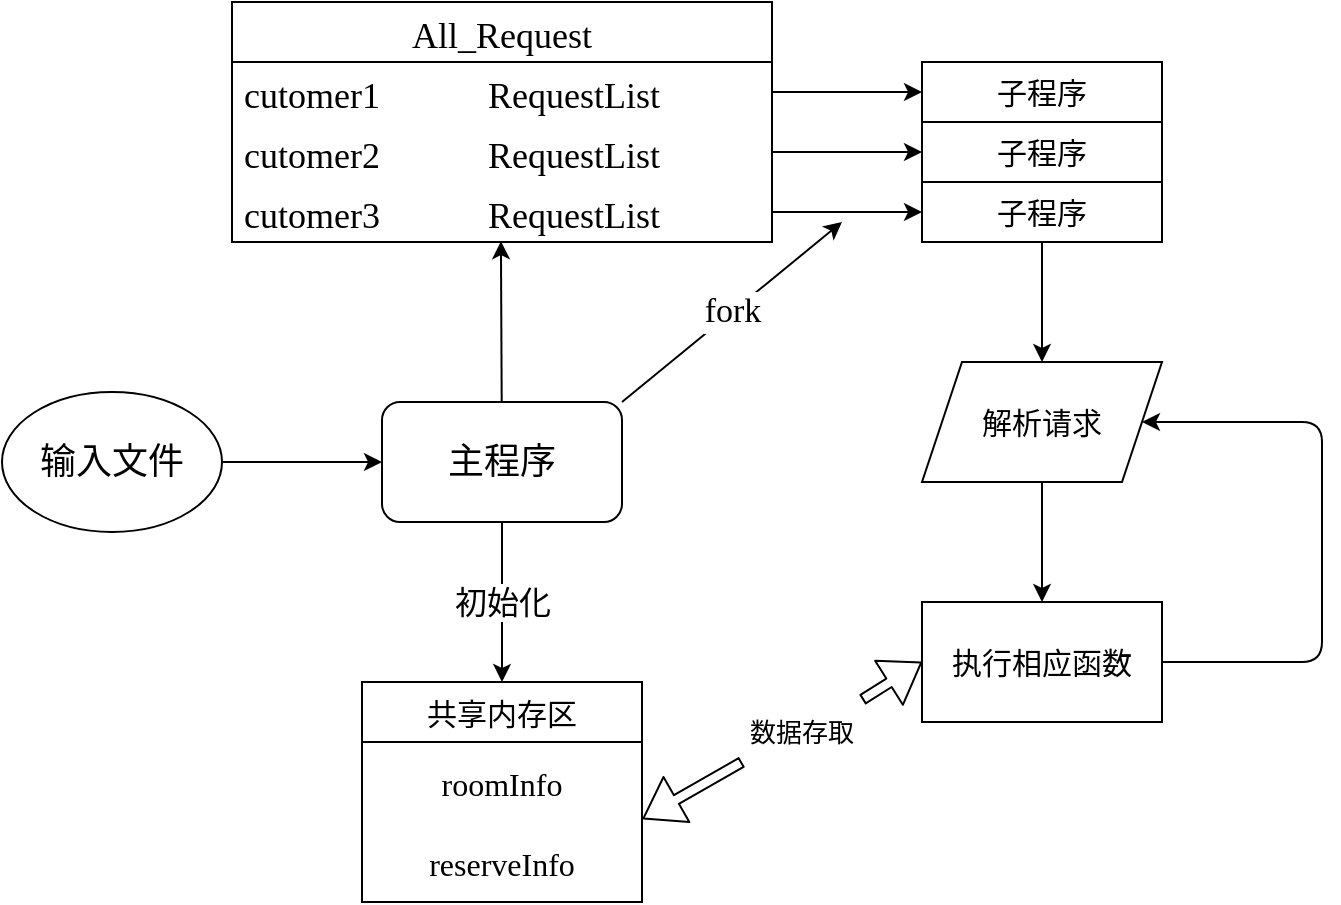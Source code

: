 <mxfile>
    <diagram id="hWtlMBCH_t_b24WHNnoX" name="第 1 页">
        <mxGraphModel dx="786" dy="530" grid="1" gridSize="10" guides="1" tooltips="1" connect="1" arrows="1" fold="1" page="1" pageScale="1" pageWidth="827" pageHeight="1169" math="0" shadow="0">
            <root>
                <mxCell id="0"/>
                <mxCell id="1" parent="0"/>
                <mxCell id="12" style="edgeStyle=none;html=1;entryX=0.498;entryY=0.986;entryDx=0;entryDy=0;entryPerimeter=0;fontFamily=Times New Roman;fontSize=18;" edge="1" parent="1" source="2" target="10">
                    <mxGeometry relative="1" as="geometry"/>
                </mxCell>
                <mxCell id="2" value="&lt;font style=&quot;font-size: 18px&quot; face=&quot;Comic Sans MS&quot;&gt;主程序&lt;/font&gt;" style="rounded=1;whiteSpace=wrap;html=1;" vertex="1" parent="1">
                    <mxGeometry x="320" y="230" width="120" height="60" as="geometry"/>
                </mxCell>
                <mxCell id="4" style="edgeStyle=none;html=1;entryX=0;entryY=0.5;entryDx=0;entryDy=0;fontFamily=Helvetica;fontSize=18;exitX=1;exitY=0.5;exitDx=0;exitDy=0;" edge="1" parent="1" target="2">
                    <mxGeometry relative="1" as="geometry">
                        <mxPoint x="240" y="260" as="sourcePoint"/>
                    </mxGeometry>
                </mxCell>
                <mxCell id="7" value="All_Request" style="swimlane;fontStyle=0;childLayout=stackLayout;horizontal=1;startSize=30;horizontalStack=0;resizeParent=1;resizeParentMax=0;resizeLast=0;collapsible=1;marginBottom=0;fontFamily=Times New Roman;fontSize=18;" vertex="1" parent="1">
                    <mxGeometry x="245" y="30" width="270" height="120" as="geometry">
                        <mxRectangle x="210" y="30" width="120" height="30" as="alternateBounds"/>
                    </mxGeometry>
                </mxCell>
                <mxCell id="8" value="cutomer1            RequestList" style="text;strokeColor=none;fillColor=none;align=left;verticalAlign=middle;spacingLeft=4;spacingRight=4;overflow=hidden;points=[[0,0.5],[1,0.5]];portConstraint=eastwest;rotatable=0;fontFamily=Times New Roman;fontSize=18;" vertex="1" parent="7">
                    <mxGeometry y="30" width="270" height="30" as="geometry"/>
                </mxCell>
                <mxCell id="9" value="cutomer2            RequestList" style="text;strokeColor=none;fillColor=none;align=left;verticalAlign=middle;spacingLeft=4;spacingRight=4;overflow=hidden;points=[[0,0.5],[1,0.5]];portConstraint=eastwest;rotatable=0;fontFamily=Times New Roman;fontSize=18;" vertex="1" parent="7">
                    <mxGeometry y="60" width="270" height="30" as="geometry"/>
                </mxCell>
                <mxCell id="10" value="cutomer3            RequestList" style="text;strokeColor=none;fillColor=none;align=left;verticalAlign=middle;spacingLeft=4;spacingRight=4;overflow=hidden;points=[[0,0.5],[1,0.5]];portConstraint=eastwest;rotatable=0;fontFamily=Times New Roman;fontSize=18;" vertex="1" parent="7">
                    <mxGeometry y="90" width="270" height="30" as="geometry"/>
                </mxCell>
                <mxCell id="11" value="输入文件" style="ellipse;whiteSpace=wrap;html=1;fontFamily=Times New Roman;fontSize=18;" vertex="1" parent="1">
                    <mxGeometry x="130" y="225" width="110" height="70" as="geometry"/>
                </mxCell>
                <mxCell id="14" value="&lt;font style=&quot;font-size: 15px&quot;&gt;子程序&lt;/font&gt;" style="rounded=0;whiteSpace=wrap;html=1;fontFamily=Times New Roman;fontSize=18;" vertex="1" parent="1">
                    <mxGeometry x="590" y="60" width="120" height="30" as="geometry"/>
                </mxCell>
                <mxCell id="15" value="&lt;span style=&quot;font-size: 15px&quot;&gt;子程序&lt;/span&gt;" style="rounded=0;whiteSpace=wrap;html=1;fontFamily=Times New Roman;fontSize=18;" vertex="1" parent="1">
                    <mxGeometry x="590" y="90" width="120" height="30" as="geometry"/>
                </mxCell>
                <mxCell id="40" style="edgeStyle=none;html=1;entryX=0.5;entryY=0;entryDx=0;entryDy=0;fontFamily=Times New Roman;fontSize=13;" edge="1" parent="1" source="16" target="23">
                    <mxGeometry relative="1" as="geometry"/>
                </mxCell>
                <mxCell id="16" value="&lt;span style=&quot;font-size: 15px&quot;&gt;子程序&lt;/span&gt;" style="rounded=0;whiteSpace=wrap;html=1;fontFamily=Times New Roman;fontSize=18;" vertex="1" parent="1">
                    <mxGeometry x="590" y="120" width="120" height="30" as="geometry"/>
                </mxCell>
                <mxCell id="17" style="edgeStyle=none;html=1;exitX=1;exitY=0.5;exitDx=0;exitDy=0;entryX=0;entryY=0.5;entryDx=0;entryDy=0;fontFamily=Times New Roman;fontSize=18;" edge="1" parent="1" source="8" target="14">
                    <mxGeometry relative="1" as="geometry"/>
                </mxCell>
                <mxCell id="18" style="edgeStyle=none;html=1;entryX=0;entryY=0.5;entryDx=0;entryDy=0;fontFamily=Times New Roman;fontSize=18;" edge="1" parent="1" source="9" target="15">
                    <mxGeometry relative="1" as="geometry"/>
                </mxCell>
                <mxCell id="19" style="edgeStyle=none;html=1;entryX=0;entryY=0.5;entryDx=0;entryDy=0;fontFamily=Times New Roman;fontSize=18;" edge="1" parent="1" source="10" target="16">
                    <mxGeometry relative="1" as="geometry"/>
                </mxCell>
                <mxCell id="41" style="edgeStyle=none;html=1;entryX=0.5;entryY=0;entryDx=0;entryDy=0;fontFamily=Times New Roman;fontSize=13;" edge="1" parent="1" source="23" target="24">
                    <mxGeometry relative="1" as="geometry"/>
                </mxCell>
                <mxCell id="23" value="解析请求" style="shape=parallelogram;perimeter=parallelogramPerimeter;whiteSpace=wrap;html=1;fixedSize=1;fontFamily=Times New Roman;fontSize=15;" vertex="1" parent="1">
                    <mxGeometry x="590" y="210" width="120" height="60" as="geometry"/>
                </mxCell>
                <mxCell id="44" style="edgeStyle=none;html=1;entryX=1;entryY=0.5;entryDx=0;entryDy=0;fontFamily=Times New Roman;fontSize=13;" edge="1" parent="1" source="24" target="23">
                    <mxGeometry relative="1" as="geometry">
                        <Array as="points">
                            <mxPoint x="790" y="360"/>
                            <mxPoint x="790" y="240"/>
                        </Array>
                    </mxGeometry>
                </mxCell>
                <mxCell id="24" value="执行相应函数" style="rounded=0;whiteSpace=wrap;html=1;fontFamily=Times New Roman;fontSize=15;" vertex="1" parent="1">
                    <mxGeometry x="590" y="330" width="120" height="60" as="geometry"/>
                </mxCell>
                <mxCell id="28" value="共享内存区" style="swimlane;fontStyle=0;childLayout=stackLayout;horizontal=1;startSize=30;horizontalStack=0;resizeParent=1;resizeParentMax=0;resizeLast=0;collapsible=1;marginBottom=0;fontFamily=Times New Roman;fontSize=15;" vertex="1" parent="1">
                    <mxGeometry x="310" y="370" width="140" height="110" as="geometry"/>
                </mxCell>
                <mxCell id="29" value="roomInfo" style="text;strokeColor=none;fillColor=none;align=center;verticalAlign=middle;spacingLeft=4;spacingRight=4;overflow=hidden;points=[[0,0.5],[1,0.5]];portConstraint=eastwest;rotatable=0;fontFamily=Times New Roman;fontSize=16;" vertex="1" parent="28">
                    <mxGeometry y="30" width="140" height="40" as="geometry"/>
                </mxCell>
                <mxCell id="30" value="reserveInfo" style="text;strokeColor=none;fillColor=none;align=center;verticalAlign=middle;spacingLeft=4;spacingRight=4;overflow=hidden;points=[[0,0.5],[1,0.5]];portConstraint=eastwest;rotatable=0;fontFamily=Times New Roman;fontSize=16;" vertex="1" parent="28">
                    <mxGeometry y="70" width="140" height="40" as="geometry"/>
                </mxCell>
                <mxCell id="32" value="" style="endArrow=classic;html=1;fontFamily=Times New Roman;fontSize=16;exitX=0.5;exitY=1;exitDx=0;exitDy=0;entryX=0.5;entryY=0;entryDx=0;entryDy=0;" edge="1" parent="1" source="2" target="28">
                    <mxGeometry relative="1" as="geometry">
                        <mxPoint x="400" y="260" as="sourcePoint"/>
                        <mxPoint x="500" y="260" as="targetPoint"/>
                    </mxGeometry>
                </mxCell>
                <mxCell id="33" value="初始化" style="edgeLabel;resizable=0;html=1;align=center;verticalAlign=middle;fontFamily=Times New Roman;fontSize=16;" connectable="0" vertex="1" parent="32">
                    <mxGeometry relative="1" as="geometry"/>
                </mxCell>
                <mxCell id="34" value="" style="endArrow=classic;html=1;fontFamily=Times New Roman;fontSize=16;exitX=1;exitY=0;exitDx=0;exitDy=0;" edge="1" parent="1" source="2">
                    <mxGeometry relative="1" as="geometry">
                        <mxPoint x="400" y="260" as="sourcePoint"/>
                        <mxPoint x="550" y="140" as="targetPoint"/>
                    </mxGeometry>
                </mxCell>
                <mxCell id="35" value="&lt;font style=&quot;font-size: 17px&quot;&gt;fork&lt;/font&gt;" style="edgeLabel;resizable=0;html=1;align=center;verticalAlign=middle;fontFamily=Times New Roman;fontSize=16;" connectable="0" vertex="1" parent="34">
                    <mxGeometry relative="1" as="geometry"/>
                </mxCell>
                <mxCell id="36" value="" style="shape=flexArrow;endArrow=classic;startArrow=none;html=1;fontFamily=Times New Roman;fontSize=17;exitX=1.002;exitY=-0.039;exitDx=0;exitDy=0;exitPerimeter=0;entryX=0;entryY=0.5;entryDx=0;entryDy=0;width=5;" edge="1" parent="1" source="38" target="24">
                    <mxGeometry width="100" height="100" relative="1" as="geometry">
                        <mxPoint x="470" y="460" as="sourcePoint"/>
                        <mxPoint x="570" y="360" as="targetPoint"/>
                    </mxGeometry>
                </mxCell>
                <mxCell id="38" value="&lt;font style=&quot;font-size: 13px&quot;&gt;数据存取&lt;/font&gt;" style="text;html=1;strokeColor=none;fillColor=none;align=center;verticalAlign=middle;whiteSpace=wrap;rounded=0;fontFamily=Times New Roman;fontSize=17;" vertex="1" parent="1">
                    <mxGeometry x="500" y="380" width="60" height="30" as="geometry"/>
                </mxCell>
                <mxCell id="39" value="" style="shape=flexArrow;endArrow=none;startArrow=classic;html=1;fontFamily=Times New Roman;fontSize=17;exitX=1.002;exitY=-0.039;exitDx=0;exitDy=0;exitPerimeter=0;entryX=0;entryY=1;entryDx=0;entryDy=0;width=5;" edge="1" parent="1" source="30" target="38">
                    <mxGeometry width="100" height="100" relative="1" as="geometry">
                        <mxPoint x="450.28" y="438.44" as="sourcePoint"/>
                        <mxPoint x="590" y="370" as="targetPoint"/>
                    </mxGeometry>
                </mxCell>
            </root>
        </mxGraphModel>
    </diagram>
</mxfile>